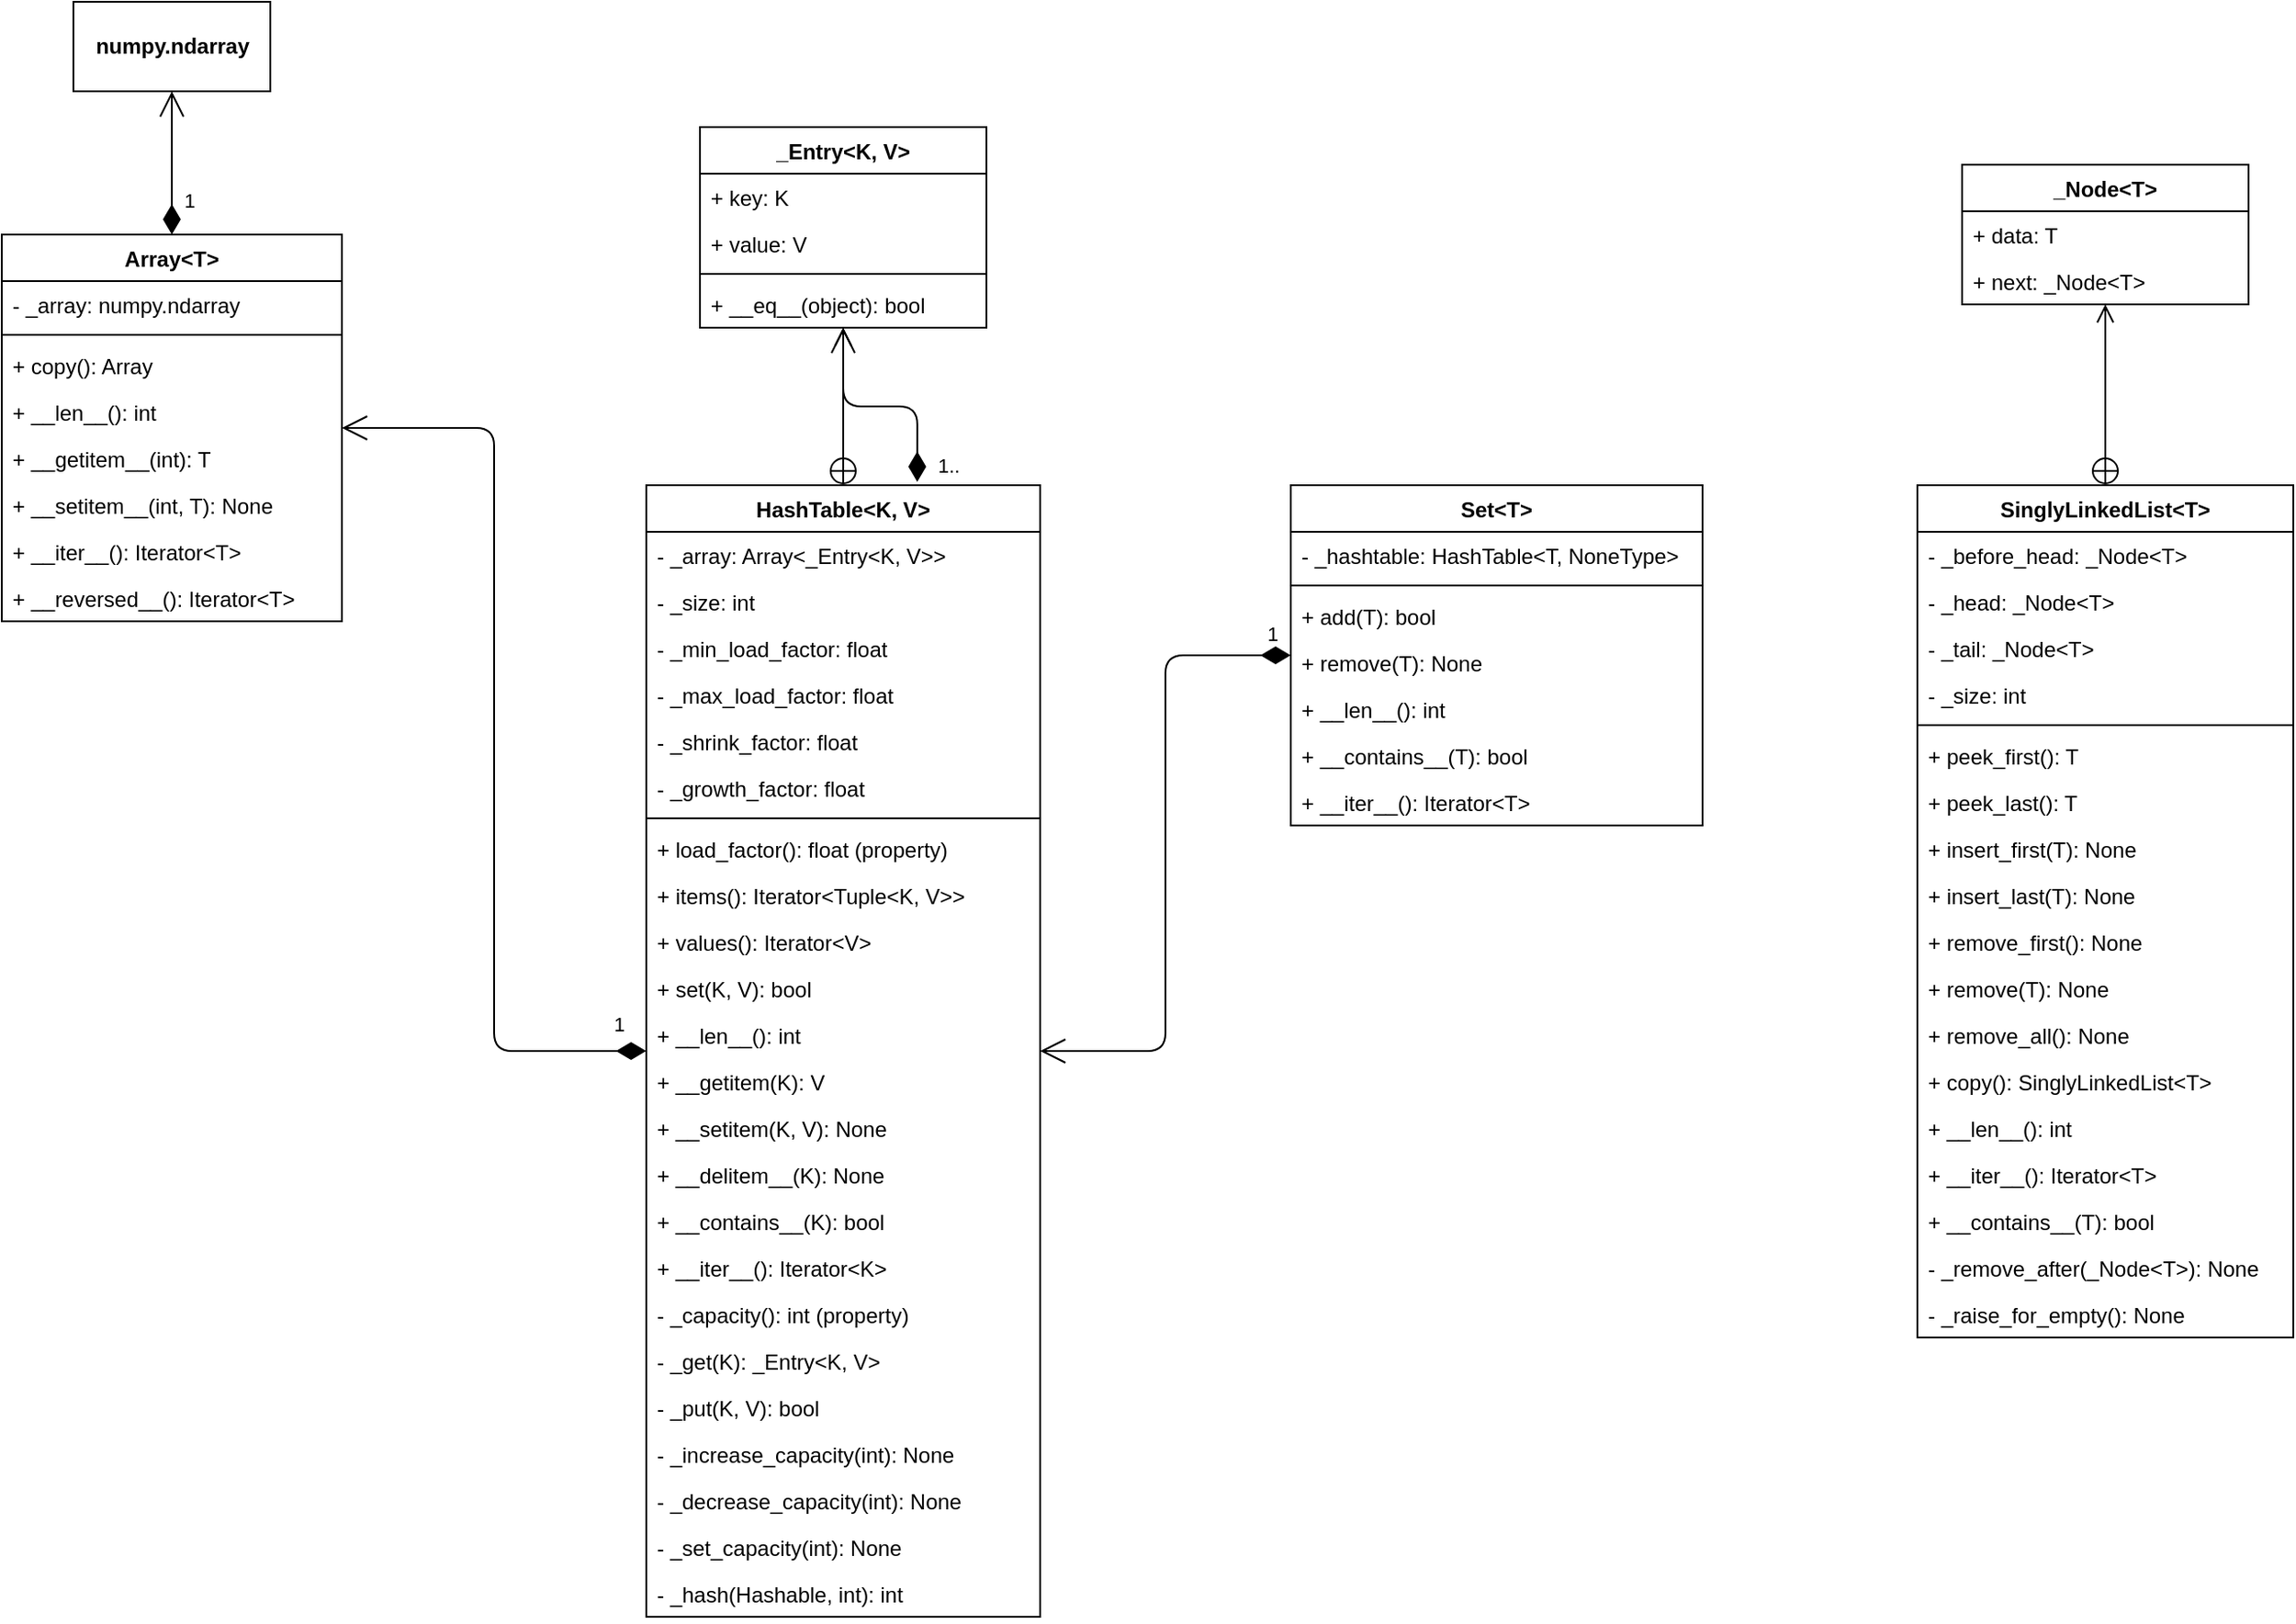 <mxfile version="12.1.3" type="device" pages="1"><diagram id="WPP_JRbL6GSi4XcE4mVv" name="Page-1"><mxGraphModel dx="1400" dy="1496" grid="1" gridSize="10" guides="1" tooltips="1" connect="1" arrows="1" fold="1" page="1" pageScale="1" pageWidth="1654" pageHeight="1169" math="0" shadow="0"><root><mxCell id="0"/><mxCell id="1" parent="0"/><mxCell id="xbD-r_3EneXVvowaUuk--1" value="Array&lt;T&gt;" style="swimlane;fontStyle=1;align=center;verticalAlign=top;childLayout=stackLayout;horizontal=1;startSize=26;horizontalStack=0;resizeParent=1;resizeParentMax=0;resizeLast=0;collapsible=1;marginBottom=0;" vertex="1" parent="1"><mxGeometry x="60" y="200" width="190" height="216" as="geometry"/></mxCell><mxCell id="xbD-r_3EneXVvowaUuk--2" value="- _array: numpy.ndarray" style="text;strokeColor=none;fillColor=none;align=left;verticalAlign=top;spacingLeft=4;spacingRight=4;overflow=hidden;rotatable=0;points=[[0,0.5],[1,0.5]];portConstraint=eastwest;" vertex="1" parent="xbD-r_3EneXVvowaUuk--1"><mxGeometry y="26" width="190" height="26" as="geometry"/></mxCell><mxCell id="xbD-r_3EneXVvowaUuk--3" value="" style="line;strokeWidth=1;fillColor=none;align=left;verticalAlign=middle;spacingTop=-1;spacingLeft=3;spacingRight=3;rotatable=0;labelPosition=right;points=[];portConstraint=eastwest;" vertex="1" parent="xbD-r_3EneXVvowaUuk--1"><mxGeometry y="52" width="190" height="8" as="geometry"/></mxCell><mxCell id="xbD-r_3EneXVvowaUuk--4" value="+ copy(): Array" style="text;strokeColor=none;fillColor=none;align=left;verticalAlign=top;spacingLeft=4;spacingRight=4;overflow=hidden;rotatable=0;points=[[0,0.5],[1,0.5]];portConstraint=eastwest;" vertex="1" parent="xbD-r_3EneXVvowaUuk--1"><mxGeometry y="60" width="190" height="26" as="geometry"/></mxCell><mxCell id="xbD-r_3EneXVvowaUuk--5" value="+ __len__(): int" style="text;strokeColor=none;fillColor=none;align=left;verticalAlign=top;spacingLeft=4;spacingRight=4;overflow=hidden;rotatable=0;points=[[0,0.5],[1,0.5]];portConstraint=eastwest;" vertex="1" parent="xbD-r_3EneXVvowaUuk--1"><mxGeometry y="86" width="190" height="26" as="geometry"/></mxCell><mxCell id="xbD-r_3EneXVvowaUuk--6" value="+ __getitem__(int): T" style="text;strokeColor=none;fillColor=none;align=left;verticalAlign=top;spacingLeft=4;spacingRight=4;overflow=hidden;rotatable=0;points=[[0,0.5],[1,0.5]];portConstraint=eastwest;" vertex="1" parent="xbD-r_3EneXVvowaUuk--1"><mxGeometry y="112" width="190" height="26" as="geometry"/></mxCell><mxCell id="xbD-r_3EneXVvowaUuk--7" value="+ __setitem__(int, T): None" style="text;strokeColor=none;fillColor=none;align=left;verticalAlign=top;spacingLeft=4;spacingRight=4;overflow=hidden;rotatable=0;points=[[0,0.5],[1,0.5]];portConstraint=eastwest;" vertex="1" parent="xbD-r_3EneXVvowaUuk--1"><mxGeometry y="138" width="190" height="26" as="geometry"/></mxCell><mxCell id="xbD-r_3EneXVvowaUuk--8" value="+ __iter__(): Iterator&lt;T&gt;" style="text;strokeColor=none;fillColor=none;align=left;verticalAlign=top;spacingLeft=4;spacingRight=4;overflow=hidden;rotatable=0;points=[[0,0.5],[1,0.5]];portConstraint=eastwest;" vertex="1" parent="xbD-r_3EneXVvowaUuk--1"><mxGeometry y="164" width="190" height="26" as="geometry"/></mxCell><mxCell id="xbD-r_3EneXVvowaUuk--9" value="+ __reversed__(): Iterator&lt;T&gt;" style="text;strokeColor=none;fillColor=none;align=left;verticalAlign=top;spacingLeft=4;spacingRight=4;overflow=hidden;rotatable=0;points=[[0,0.5],[1,0.5]];portConstraint=eastwest;" vertex="1" parent="xbD-r_3EneXVvowaUuk--1"><mxGeometry y="190" width="190" height="26" as="geometry"/></mxCell><mxCell id="xbD-r_3EneXVvowaUuk--11" value="&lt;b&gt;numpy.ndarray&lt;/b&gt;" style="html=1;" vertex="1" parent="1"><mxGeometry x="100" y="70" width="110" height="50" as="geometry"/></mxCell><mxCell id="xbD-r_3EneXVvowaUuk--12" value="1" style="endArrow=open;html=1;endSize=12;startArrow=diamondThin;startSize=14;startFill=1;edgeStyle=orthogonalEdgeStyle;align=left;verticalAlign=bottom;" edge="1" parent="1" source="xbD-r_3EneXVvowaUuk--1" target="xbD-r_3EneXVvowaUuk--11"><mxGeometry x="-0.75" y="-5" relative="1" as="geometry"><mxPoint x="90" y="440" as="sourcePoint"/><mxPoint x="250" y="440" as="targetPoint"/><mxPoint as="offset"/></mxGeometry></mxCell><mxCell id="xbD-r_3EneXVvowaUuk--13" value="_Entry&lt;K, V&gt;" style="swimlane;fontStyle=1;align=center;verticalAlign=top;childLayout=stackLayout;horizontal=1;startSize=26;horizontalStack=0;resizeParent=1;resizeParentMax=0;resizeLast=0;collapsible=1;marginBottom=0;" vertex="1" parent="1"><mxGeometry x="450" y="140" width="160" height="112" as="geometry"/></mxCell><mxCell id="xbD-r_3EneXVvowaUuk--14" value="+ key: K" style="text;strokeColor=none;fillColor=none;align=left;verticalAlign=top;spacingLeft=4;spacingRight=4;overflow=hidden;rotatable=0;points=[[0,0.5],[1,0.5]];portConstraint=eastwest;" vertex="1" parent="xbD-r_3EneXVvowaUuk--13"><mxGeometry y="26" width="160" height="26" as="geometry"/></mxCell><mxCell id="xbD-r_3EneXVvowaUuk--17" value="+ value: V" style="text;strokeColor=none;fillColor=none;align=left;verticalAlign=top;spacingLeft=4;spacingRight=4;overflow=hidden;rotatable=0;points=[[0,0.5],[1,0.5]];portConstraint=eastwest;" vertex="1" parent="xbD-r_3EneXVvowaUuk--13"><mxGeometry y="52" width="160" height="26" as="geometry"/></mxCell><mxCell id="xbD-r_3EneXVvowaUuk--15" value="" style="line;strokeWidth=1;fillColor=none;align=left;verticalAlign=middle;spacingTop=-1;spacingLeft=3;spacingRight=3;rotatable=0;labelPosition=right;points=[];portConstraint=eastwest;" vertex="1" parent="xbD-r_3EneXVvowaUuk--13"><mxGeometry y="78" width="160" height="8" as="geometry"/></mxCell><mxCell id="xbD-r_3EneXVvowaUuk--16" value="+ __eq__(object): bool" style="text;strokeColor=none;fillColor=none;align=left;verticalAlign=top;spacingLeft=4;spacingRight=4;overflow=hidden;rotatable=0;points=[[0,0.5],[1,0.5]];portConstraint=eastwest;" vertex="1" parent="xbD-r_3EneXVvowaUuk--13"><mxGeometry y="86" width="160" height="26" as="geometry"/></mxCell><mxCell id="xbD-r_3EneXVvowaUuk--18" value="HashTable&lt;K, V&gt;" style="swimlane;fontStyle=1;align=center;verticalAlign=top;childLayout=stackLayout;horizontal=1;startSize=26;horizontalStack=0;resizeParent=1;resizeParentMax=0;resizeLast=0;collapsible=1;marginBottom=0;" vertex="1" parent="1"><mxGeometry x="420" y="340" width="220" height="632" as="geometry"/></mxCell><mxCell id="xbD-r_3EneXVvowaUuk--19" value="- _array: Array&lt;_Entry&lt;K, V&gt;&gt;" style="text;strokeColor=none;fillColor=none;align=left;verticalAlign=top;spacingLeft=4;spacingRight=4;overflow=hidden;rotatable=0;points=[[0,0.5],[1,0.5]];portConstraint=eastwest;" vertex="1" parent="xbD-r_3EneXVvowaUuk--18"><mxGeometry y="26" width="220" height="26" as="geometry"/></mxCell><mxCell id="xbD-r_3EneXVvowaUuk--24" value="- _size: int" style="text;strokeColor=none;fillColor=none;align=left;verticalAlign=top;spacingLeft=4;spacingRight=4;overflow=hidden;rotatable=0;points=[[0,0.5],[1,0.5]];portConstraint=eastwest;" vertex="1" parent="xbD-r_3EneXVvowaUuk--18"><mxGeometry y="52" width="220" height="26" as="geometry"/></mxCell><mxCell id="xbD-r_3EneXVvowaUuk--25" value="- _min_load_factor: float" style="text;strokeColor=none;fillColor=none;align=left;verticalAlign=top;spacingLeft=4;spacingRight=4;overflow=hidden;rotatable=0;points=[[0,0.5],[1,0.5]];portConstraint=eastwest;" vertex="1" parent="xbD-r_3EneXVvowaUuk--18"><mxGeometry y="78" width="220" height="26" as="geometry"/></mxCell><mxCell id="xbD-r_3EneXVvowaUuk--27" value="- _max_load_factor: float" style="text;strokeColor=none;fillColor=none;align=left;verticalAlign=top;spacingLeft=4;spacingRight=4;overflow=hidden;rotatable=0;points=[[0,0.5],[1,0.5]];portConstraint=eastwest;" vertex="1" parent="xbD-r_3EneXVvowaUuk--18"><mxGeometry y="104" width="220" height="26" as="geometry"/></mxCell><mxCell id="xbD-r_3EneXVvowaUuk--26" value="- _shrink_factor: float" style="text;strokeColor=none;fillColor=none;align=left;verticalAlign=top;spacingLeft=4;spacingRight=4;overflow=hidden;rotatable=0;points=[[0,0.5],[1,0.5]];portConstraint=eastwest;" vertex="1" parent="xbD-r_3EneXVvowaUuk--18"><mxGeometry y="130" width="220" height="26" as="geometry"/></mxCell><mxCell id="xbD-r_3EneXVvowaUuk--28" value="- _growth_factor: float" style="text;strokeColor=none;fillColor=none;align=left;verticalAlign=top;spacingLeft=4;spacingRight=4;overflow=hidden;rotatable=0;points=[[0,0.5],[1,0.5]];portConstraint=eastwest;" vertex="1" parent="xbD-r_3EneXVvowaUuk--18"><mxGeometry y="156" width="220" height="26" as="geometry"/></mxCell><mxCell id="xbD-r_3EneXVvowaUuk--20" value="" style="line;strokeWidth=1;fillColor=none;align=left;verticalAlign=middle;spacingTop=-1;spacingLeft=3;spacingRight=3;rotatable=0;labelPosition=right;points=[];portConstraint=eastwest;" vertex="1" parent="xbD-r_3EneXVvowaUuk--18"><mxGeometry y="182" width="220" height="8" as="geometry"/></mxCell><mxCell id="xbD-r_3EneXVvowaUuk--21" value="+ load_factor(): float (property)" style="text;strokeColor=none;fillColor=none;align=left;verticalAlign=top;spacingLeft=4;spacingRight=4;overflow=hidden;rotatable=0;points=[[0,0.5],[1,0.5]];portConstraint=eastwest;" vertex="1" parent="xbD-r_3EneXVvowaUuk--18"><mxGeometry y="190" width="220" height="26" as="geometry"/></mxCell><mxCell id="xbD-r_3EneXVvowaUuk--29" value="+ items(): Iterator&lt;Tuple&lt;K, V&gt;&gt;" style="text;strokeColor=none;fillColor=none;align=left;verticalAlign=top;spacingLeft=4;spacingRight=4;overflow=hidden;rotatable=0;points=[[0,0.5],[1,0.5]];portConstraint=eastwest;" vertex="1" parent="xbD-r_3EneXVvowaUuk--18"><mxGeometry y="216" width="220" height="26" as="geometry"/></mxCell><mxCell id="xbD-r_3EneXVvowaUuk--30" value="+ values(): Iterator&lt;V&gt;" style="text;strokeColor=none;fillColor=none;align=left;verticalAlign=top;spacingLeft=4;spacingRight=4;overflow=hidden;rotatable=0;points=[[0,0.5],[1,0.5]];portConstraint=eastwest;" vertex="1" parent="xbD-r_3EneXVvowaUuk--18"><mxGeometry y="242" width="220" height="26" as="geometry"/></mxCell><mxCell id="xbD-r_3EneXVvowaUuk--31" value="+ set(K, V): bool" style="text;strokeColor=none;fillColor=none;align=left;verticalAlign=top;spacingLeft=4;spacingRight=4;overflow=hidden;rotatable=0;points=[[0,0.5],[1,0.5]];portConstraint=eastwest;" vertex="1" parent="xbD-r_3EneXVvowaUuk--18"><mxGeometry y="268" width="220" height="26" as="geometry"/></mxCell><mxCell id="xbD-r_3EneXVvowaUuk--32" value="+ __len__(): int" style="text;strokeColor=none;fillColor=none;align=left;verticalAlign=top;spacingLeft=4;spacingRight=4;overflow=hidden;rotatable=0;points=[[0,0.5],[1,0.5]];portConstraint=eastwest;" vertex="1" parent="xbD-r_3EneXVvowaUuk--18"><mxGeometry y="294" width="220" height="26" as="geometry"/></mxCell><mxCell id="xbD-r_3EneXVvowaUuk--33" value="+ __getitem(K): V" style="text;strokeColor=none;fillColor=none;align=left;verticalAlign=top;spacingLeft=4;spacingRight=4;overflow=hidden;rotatable=0;points=[[0,0.5],[1,0.5]];portConstraint=eastwest;" vertex="1" parent="xbD-r_3EneXVvowaUuk--18"><mxGeometry y="320" width="220" height="26" as="geometry"/></mxCell><mxCell id="xbD-r_3EneXVvowaUuk--34" value="+ __setitem(K, V): None" style="text;strokeColor=none;fillColor=none;align=left;verticalAlign=top;spacingLeft=4;spacingRight=4;overflow=hidden;rotatable=0;points=[[0,0.5],[1,0.5]];portConstraint=eastwest;" vertex="1" parent="xbD-r_3EneXVvowaUuk--18"><mxGeometry y="346" width="220" height="26" as="geometry"/></mxCell><mxCell id="xbD-r_3EneXVvowaUuk--35" value="+ __delitem__(K): None" style="text;strokeColor=none;fillColor=none;align=left;verticalAlign=top;spacingLeft=4;spacingRight=4;overflow=hidden;rotatable=0;points=[[0,0.5],[1,0.5]];portConstraint=eastwest;" vertex="1" parent="xbD-r_3EneXVvowaUuk--18"><mxGeometry y="372" width="220" height="26" as="geometry"/></mxCell><mxCell id="xbD-r_3EneXVvowaUuk--36" value="+ __contains__(K): bool" style="text;strokeColor=none;fillColor=none;align=left;verticalAlign=top;spacingLeft=4;spacingRight=4;overflow=hidden;rotatable=0;points=[[0,0.5],[1,0.5]];portConstraint=eastwest;" vertex="1" parent="xbD-r_3EneXVvowaUuk--18"><mxGeometry y="398" width="220" height="26" as="geometry"/></mxCell><mxCell id="xbD-r_3EneXVvowaUuk--37" value="+ __iter__(): Iterator&lt;K&gt;" style="text;strokeColor=none;fillColor=none;align=left;verticalAlign=top;spacingLeft=4;spacingRight=4;overflow=hidden;rotatable=0;points=[[0,0.5],[1,0.5]];portConstraint=eastwest;" vertex="1" parent="xbD-r_3EneXVvowaUuk--18"><mxGeometry y="424" width="220" height="26" as="geometry"/></mxCell><mxCell id="xbD-r_3EneXVvowaUuk--38" value="- _capacity(): int (property)" style="text;strokeColor=none;fillColor=none;align=left;verticalAlign=top;spacingLeft=4;spacingRight=4;overflow=hidden;rotatable=0;points=[[0,0.5],[1,0.5]];portConstraint=eastwest;" vertex="1" parent="xbD-r_3EneXVvowaUuk--18"><mxGeometry y="450" width="220" height="26" as="geometry"/></mxCell><mxCell id="xbD-r_3EneXVvowaUuk--39" value="- _get(K): _Entry&lt;K, V&gt;" style="text;strokeColor=none;fillColor=none;align=left;verticalAlign=top;spacingLeft=4;spacingRight=4;overflow=hidden;rotatable=0;points=[[0,0.5],[1,0.5]];portConstraint=eastwest;" vertex="1" parent="xbD-r_3EneXVvowaUuk--18"><mxGeometry y="476" width="220" height="26" as="geometry"/></mxCell><mxCell id="xbD-r_3EneXVvowaUuk--40" value="- _put(K, V): bool" style="text;strokeColor=none;fillColor=none;align=left;verticalAlign=top;spacingLeft=4;spacingRight=4;overflow=hidden;rotatable=0;points=[[0,0.5],[1,0.5]];portConstraint=eastwest;" vertex="1" parent="xbD-r_3EneXVvowaUuk--18"><mxGeometry y="502" width="220" height="26" as="geometry"/></mxCell><mxCell id="xbD-r_3EneXVvowaUuk--41" value="- _increase_capacity(int): None" style="text;strokeColor=none;fillColor=none;align=left;verticalAlign=top;spacingLeft=4;spacingRight=4;overflow=hidden;rotatable=0;points=[[0,0.5],[1,0.5]];portConstraint=eastwest;" vertex="1" parent="xbD-r_3EneXVvowaUuk--18"><mxGeometry y="528" width="220" height="26" as="geometry"/></mxCell><mxCell id="xbD-r_3EneXVvowaUuk--42" value="- _decrease_capacity(int): None" style="text;strokeColor=none;fillColor=none;align=left;verticalAlign=top;spacingLeft=4;spacingRight=4;overflow=hidden;rotatable=0;points=[[0,0.5],[1,0.5]];portConstraint=eastwest;" vertex="1" parent="xbD-r_3EneXVvowaUuk--18"><mxGeometry y="554" width="220" height="26" as="geometry"/></mxCell><mxCell id="xbD-r_3EneXVvowaUuk--43" value="- _set_capacity(int): None" style="text;strokeColor=none;fillColor=none;align=left;verticalAlign=top;spacingLeft=4;spacingRight=4;overflow=hidden;rotatable=0;points=[[0,0.5],[1,0.5]];portConstraint=eastwest;" vertex="1" parent="xbD-r_3EneXVvowaUuk--18"><mxGeometry y="580" width="220" height="26" as="geometry"/></mxCell><mxCell id="xbD-r_3EneXVvowaUuk--44" value="- _hash(Hashable, int): int" style="text;strokeColor=none;fillColor=none;align=left;verticalAlign=top;spacingLeft=4;spacingRight=4;overflow=hidden;rotatable=0;points=[[0,0.5],[1,0.5]];portConstraint=eastwest;" vertex="1" parent="xbD-r_3EneXVvowaUuk--18"><mxGeometry y="606" width="220" height="26" as="geometry"/></mxCell><mxCell id="xbD-r_3EneXVvowaUuk--22" value="" style="endArrow=open;startArrow=circlePlus;endFill=0;startFill=0;endSize=8;html=1;" edge="1" parent="1" source="xbD-r_3EneXVvowaUuk--18" target="xbD-r_3EneXVvowaUuk--13"><mxGeometry width="160" relative="1" as="geometry"><mxPoint x="170" y="440" as="sourcePoint"/><mxPoint x="330" y="440" as="targetPoint"/></mxGeometry></mxCell><mxCell id="xbD-r_3EneXVvowaUuk--23" value="1" style="endArrow=open;html=1;endSize=12;startArrow=diamondThin;startSize=14;startFill=1;edgeStyle=orthogonalEdgeStyle;align=left;verticalAlign=bottom;" edge="1" parent="1" source="xbD-r_3EneXVvowaUuk--18" target="xbD-r_3EneXVvowaUuk--1"><mxGeometry x="-0.923" y="-6" relative="1" as="geometry"><mxPoint x="170" y="450" as="sourcePoint"/><mxPoint x="330" y="450" as="targetPoint"/><mxPoint as="offset"/></mxGeometry></mxCell><mxCell id="xbD-r_3EneXVvowaUuk--45" value="1.." style="endArrow=open;html=1;endSize=12;startArrow=diamondThin;startSize=14;startFill=1;edgeStyle=orthogonalEdgeStyle;align=left;verticalAlign=bottom;exitX=0.688;exitY=-0.003;exitDx=0;exitDy=0;exitPerimeter=0;" edge="1" parent="1" source="xbD-r_3EneXVvowaUuk--18" target="xbD-r_3EneXVvowaUuk--13"><mxGeometry x="-0.34" y="43" relative="1" as="geometry"><mxPoint x="440" y="1000" as="sourcePoint"/><mxPoint x="620" y="270" as="targetPoint"/><mxPoint x="9" y="-1" as="offset"/></mxGeometry></mxCell><mxCell id="xbD-r_3EneXVvowaUuk--46" value="Set&lt;T&gt;" style="swimlane;fontStyle=1;align=center;verticalAlign=top;childLayout=stackLayout;horizontal=1;startSize=26;horizontalStack=0;resizeParent=1;resizeParentMax=0;resizeLast=0;collapsible=1;marginBottom=0;" vertex="1" parent="1"><mxGeometry x="780" y="340" width="230" height="190" as="geometry"/></mxCell><mxCell id="xbD-r_3EneXVvowaUuk--47" value="- _hashtable: HashTable&lt;T, NoneType&gt;" style="text;strokeColor=none;fillColor=none;align=left;verticalAlign=top;spacingLeft=4;spacingRight=4;overflow=hidden;rotatable=0;points=[[0,0.5],[1,0.5]];portConstraint=eastwest;" vertex="1" parent="xbD-r_3EneXVvowaUuk--46"><mxGeometry y="26" width="230" height="26" as="geometry"/></mxCell><mxCell id="xbD-r_3EneXVvowaUuk--48" value="" style="line;strokeWidth=1;fillColor=none;align=left;verticalAlign=middle;spacingTop=-1;spacingLeft=3;spacingRight=3;rotatable=0;labelPosition=right;points=[];portConstraint=eastwest;" vertex="1" parent="xbD-r_3EneXVvowaUuk--46"><mxGeometry y="52" width="230" height="8" as="geometry"/></mxCell><mxCell id="xbD-r_3EneXVvowaUuk--49" value="+ add(T): bool" style="text;strokeColor=none;fillColor=none;align=left;verticalAlign=top;spacingLeft=4;spacingRight=4;overflow=hidden;rotatable=0;points=[[0,0.5],[1,0.5]];portConstraint=eastwest;" vertex="1" parent="xbD-r_3EneXVvowaUuk--46"><mxGeometry y="60" width="230" height="26" as="geometry"/></mxCell><mxCell id="xbD-r_3EneXVvowaUuk--51" value="+ remove(T): None" style="text;strokeColor=none;fillColor=none;align=left;verticalAlign=top;spacingLeft=4;spacingRight=4;overflow=hidden;rotatable=0;points=[[0,0.5],[1,0.5]];portConstraint=eastwest;" vertex="1" parent="xbD-r_3EneXVvowaUuk--46"><mxGeometry y="86" width="230" height="26" as="geometry"/></mxCell><mxCell id="xbD-r_3EneXVvowaUuk--52" value="+ __len__(): int" style="text;strokeColor=none;fillColor=none;align=left;verticalAlign=top;spacingLeft=4;spacingRight=4;overflow=hidden;rotatable=0;points=[[0,0.5],[1,0.5]];portConstraint=eastwest;" vertex="1" parent="xbD-r_3EneXVvowaUuk--46"><mxGeometry y="112" width="230" height="26" as="geometry"/></mxCell><mxCell id="xbD-r_3EneXVvowaUuk--53" value="+ __contains__(T): bool" style="text;strokeColor=none;fillColor=none;align=left;verticalAlign=top;spacingLeft=4;spacingRight=4;overflow=hidden;rotatable=0;points=[[0,0.5],[1,0.5]];portConstraint=eastwest;" vertex="1" parent="xbD-r_3EneXVvowaUuk--46"><mxGeometry y="138" width="230" height="26" as="geometry"/></mxCell><mxCell id="xbD-r_3EneXVvowaUuk--54" value="+ __iter__(): Iterator&lt;T&gt;" style="text;strokeColor=none;fillColor=none;align=left;verticalAlign=top;spacingLeft=4;spacingRight=4;overflow=hidden;rotatable=0;points=[[0,0.5],[1,0.5]];portConstraint=eastwest;" vertex="1" parent="xbD-r_3EneXVvowaUuk--46"><mxGeometry y="164" width="230" height="26" as="geometry"/></mxCell><mxCell id="xbD-r_3EneXVvowaUuk--50" value="1" style="endArrow=open;html=1;endSize=12;startArrow=diamondThin;startSize=14;startFill=1;edgeStyle=orthogonalEdgeStyle;align=left;verticalAlign=bottom;" edge="1" parent="1" source="xbD-r_3EneXVvowaUuk--46" target="xbD-r_3EneXVvowaUuk--18"><mxGeometry x="-0.915" y="-3" relative="1" as="geometry"><mxPoint x="860" y="400" as="sourcePoint"/><mxPoint x="660" y="1000" as="targetPoint"/><mxPoint as="offset"/></mxGeometry></mxCell><mxCell id="xbD-r_3EneXVvowaUuk--55" value="SinglyLinkedList&lt;T&gt;" style="swimlane;fontStyle=1;align=center;verticalAlign=top;childLayout=stackLayout;horizontal=1;startSize=26;horizontalStack=0;resizeParent=1;resizeParentMax=0;resizeLast=0;collapsible=1;marginBottom=0;" vertex="1" parent="1"><mxGeometry x="1130" y="340" width="210" height="476" as="geometry"/></mxCell><mxCell id="xbD-r_3EneXVvowaUuk--56" value="- _before_head: _Node&lt;T&gt;" style="text;strokeColor=none;fillColor=none;align=left;verticalAlign=top;spacingLeft=4;spacingRight=4;overflow=hidden;rotatable=0;points=[[0,0.5],[1,0.5]];portConstraint=eastwest;" vertex="1" parent="xbD-r_3EneXVvowaUuk--55"><mxGeometry y="26" width="210" height="26" as="geometry"/></mxCell><mxCell id="xbD-r_3EneXVvowaUuk--65" value="- _head: _Node&lt;T&gt;" style="text;strokeColor=none;fillColor=none;align=left;verticalAlign=top;spacingLeft=4;spacingRight=4;overflow=hidden;rotatable=0;points=[[0,0.5],[1,0.5]];portConstraint=eastwest;" vertex="1" parent="xbD-r_3EneXVvowaUuk--55"><mxGeometry y="52" width="210" height="26" as="geometry"/></mxCell><mxCell id="xbD-r_3EneXVvowaUuk--67" value="- _tail: _Node&lt;T&gt;" style="text;strokeColor=none;fillColor=none;align=left;verticalAlign=top;spacingLeft=4;spacingRight=4;overflow=hidden;rotatable=0;points=[[0,0.5],[1,0.5]];portConstraint=eastwest;" vertex="1" parent="xbD-r_3EneXVvowaUuk--55"><mxGeometry y="78" width="210" height="26" as="geometry"/></mxCell><mxCell id="xbD-r_3EneXVvowaUuk--66" value="- _size: int" style="text;strokeColor=none;fillColor=none;align=left;verticalAlign=top;spacingLeft=4;spacingRight=4;overflow=hidden;rotatable=0;points=[[0,0.5],[1,0.5]];portConstraint=eastwest;" vertex="1" parent="xbD-r_3EneXVvowaUuk--55"><mxGeometry y="104" width="210" height="26" as="geometry"/></mxCell><mxCell id="xbD-r_3EneXVvowaUuk--57" value="" style="line;strokeWidth=1;fillColor=none;align=left;verticalAlign=middle;spacingTop=-1;spacingLeft=3;spacingRight=3;rotatable=0;labelPosition=right;points=[];portConstraint=eastwest;" vertex="1" parent="xbD-r_3EneXVvowaUuk--55"><mxGeometry y="130" width="210" height="8" as="geometry"/></mxCell><mxCell id="xbD-r_3EneXVvowaUuk--58" value="+ peek_first(): T" style="text;strokeColor=none;fillColor=none;align=left;verticalAlign=top;spacingLeft=4;spacingRight=4;overflow=hidden;rotatable=0;points=[[0,0.5],[1,0.5]];portConstraint=eastwest;" vertex="1" parent="xbD-r_3EneXVvowaUuk--55"><mxGeometry y="138" width="210" height="26" as="geometry"/></mxCell><mxCell id="xbD-r_3EneXVvowaUuk--68" value="+ peek_last(): T" style="text;strokeColor=none;fillColor=none;align=left;verticalAlign=top;spacingLeft=4;spacingRight=4;overflow=hidden;rotatable=0;points=[[0,0.5],[1,0.5]];portConstraint=eastwest;" vertex="1" parent="xbD-r_3EneXVvowaUuk--55"><mxGeometry y="164" width="210" height="26" as="geometry"/></mxCell><mxCell id="xbD-r_3EneXVvowaUuk--69" value="+ insert_first(T): None" style="text;strokeColor=none;fillColor=none;align=left;verticalAlign=top;spacingLeft=4;spacingRight=4;overflow=hidden;rotatable=0;points=[[0,0.5],[1,0.5]];portConstraint=eastwest;" vertex="1" parent="xbD-r_3EneXVvowaUuk--55"><mxGeometry y="190" width="210" height="26" as="geometry"/></mxCell><mxCell id="xbD-r_3EneXVvowaUuk--70" value="+ insert_last(T): None" style="text;strokeColor=none;fillColor=none;align=left;verticalAlign=top;spacingLeft=4;spacingRight=4;overflow=hidden;rotatable=0;points=[[0,0.5],[1,0.5]];portConstraint=eastwest;" vertex="1" parent="xbD-r_3EneXVvowaUuk--55"><mxGeometry y="216" width="210" height="26" as="geometry"/></mxCell><mxCell id="xbD-r_3EneXVvowaUuk--71" value="+ remove_first(): None" style="text;strokeColor=none;fillColor=none;align=left;verticalAlign=top;spacingLeft=4;spacingRight=4;overflow=hidden;rotatable=0;points=[[0,0.5],[1,0.5]];portConstraint=eastwest;" vertex="1" parent="xbD-r_3EneXVvowaUuk--55"><mxGeometry y="242" width="210" height="26" as="geometry"/></mxCell><mxCell id="xbD-r_3EneXVvowaUuk--72" value="+ remove(T): None" style="text;strokeColor=none;fillColor=none;align=left;verticalAlign=top;spacingLeft=4;spacingRight=4;overflow=hidden;rotatable=0;points=[[0,0.5],[1,0.5]];portConstraint=eastwest;" vertex="1" parent="xbD-r_3EneXVvowaUuk--55"><mxGeometry y="268" width="210" height="26" as="geometry"/></mxCell><mxCell id="xbD-r_3EneXVvowaUuk--73" value="+ remove_all(): None" style="text;strokeColor=none;fillColor=none;align=left;verticalAlign=top;spacingLeft=4;spacingRight=4;overflow=hidden;rotatable=0;points=[[0,0.5],[1,0.5]];portConstraint=eastwest;" vertex="1" parent="xbD-r_3EneXVvowaUuk--55"><mxGeometry y="294" width="210" height="26" as="geometry"/></mxCell><mxCell id="xbD-r_3EneXVvowaUuk--75" value="+ copy(): SinglyLinkedList&lt;T&gt;" style="text;strokeColor=none;fillColor=none;align=left;verticalAlign=top;spacingLeft=4;spacingRight=4;overflow=hidden;rotatable=0;points=[[0,0.5],[1,0.5]];portConstraint=eastwest;" vertex="1" parent="xbD-r_3EneXVvowaUuk--55"><mxGeometry y="320" width="210" height="26" as="geometry"/></mxCell><mxCell id="xbD-r_3EneXVvowaUuk--74" value="+ __len__(): int" style="text;strokeColor=none;fillColor=none;align=left;verticalAlign=top;spacingLeft=4;spacingRight=4;overflow=hidden;rotatable=0;points=[[0,0.5],[1,0.5]];portConstraint=eastwest;" vertex="1" parent="xbD-r_3EneXVvowaUuk--55"><mxGeometry y="346" width="210" height="26" as="geometry"/></mxCell><mxCell id="xbD-r_3EneXVvowaUuk--76" value="+ __iter__(): Iterator&lt;T&gt;" style="text;strokeColor=none;fillColor=none;align=left;verticalAlign=top;spacingLeft=4;spacingRight=4;overflow=hidden;rotatable=0;points=[[0,0.5],[1,0.5]];portConstraint=eastwest;" vertex="1" parent="xbD-r_3EneXVvowaUuk--55"><mxGeometry y="372" width="210" height="26" as="geometry"/></mxCell><mxCell id="xbD-r_3EneXVvowaUuk--77" value="+ __contains__(T): bool" style="text;strokeColor=none;fillColor=none;align=left;verticalAlign=top;spacingLeft=4;spacingRight=4;overflow=hidden;rotatable=0;points=[[0,0.5],[1,0.5]];portConstraint=eastwest;" vertex="1" parent="xbD-r_3EneXVvowaUuk--55"><mxGeometry y="398" width="210" height="26" as="geometry"/></mxCell><mxCell id="xbD-r_3EneXVvowaUuk--78" value="- _remove_after(_Node&lt;T&gt;): None" style="text;strokeColor=none;fillColor=none;align=left;verticalAlign=top;spacingLeft=4;spacingRight=4;overflow=hidden;rotatable=0;points=[[0,0.5],[1,0.5]];portConstraint=eastwest;" vertex="1" parent="xbD-r_3EneXVvowaUuk--55"><mxGeometry y="424" width="210" height="26" as="geometry"/></mxCell><mxCell id="xbD-r_3EneXVvowaUuk--79" value="- _raise_for_empty(): None" style="text;strokeColor=none;fillColor=none;align=left;verticalAlign=top;spacingLeft=4;spacingRight=4;overflow=hidden;rotatable=0;points=[[0,0.5],[1,0.5]];portConstraint=eastwest;" vertex="1" parent="xbD-r_3EneXVvowaUuk--55"><mxGeometry y="450" width="210" height="26" as="geometry"/></mxCell><mxCell id="xbD-r_3EneXVvowaUuk--59" value="_Node&lt;T&gt;" style="swimlane;fontStyle=1;align=center;verticalAlign=top;childLayout=stackLayout;horizontal=1;startSize=26;horizontalStack=0;resizeParent=1;resizeParentMax=0;resizeLast=0;collapsible=1;marginBottom=0;" vertex="1" parent="1"><mxGeometry x="1155" y="161" width="160" height="78" as="geometry"/></mxCell><mxCell id="xbD-r_3EneXVvowaUuk--60" value="+ data: T" style="text;strokeColor=none;fillColor=none;align=left;verticalAlign=top;spacingLeft=4;spacingRight=4;overflow=hidden;rotatable=0;points=[[0,0.5],[1,0.5]];portConstraint=eastwest;" vertex="1" parent="xbD-r_3EneXVvowaUuk--59"><mxGeometry y="26" width="160" height="26" as="geometry"/></mxCell><mxCell id="xbD-r_3EneXVvowaUuk--63" value="+ next: _Node&lt;T&gt;" style="text;strokeColor=none;fillColor=none;align=left;verticalAlign=top;spacingLeft=4;spacingRight=4;overflow=hidden;rotatable=0;points=[[0,0.5],[1,0.5]];portConstraint=eastwest;" vertex="1" parent="xbD-r_3EneXVvowaUuk--59"><mxGeometry y="52" width="160" height="26" as="geometry"/></mxCell><mxCell id="xbD-r_3EneXVvowaUuk--64" value="" style="endArrow=open;startArrow=circlePlus;endFill=0;startFill=0;endSize=8;html=1;" edge="1" parent="1" source="xbD-r_3EneXVvowaUuk--55" target="xbD-r_3EneXVvowaUuk--59"><mxGeometry width="160" relative="1" as="geometry"><mxPoint x="1190" y="490" as="sourcePoint"/><mxPoint x="1350" y="490" as="targetPoint"/></mxGeometry></mxCell></root></mxGraphModel></diagram></mxfile>